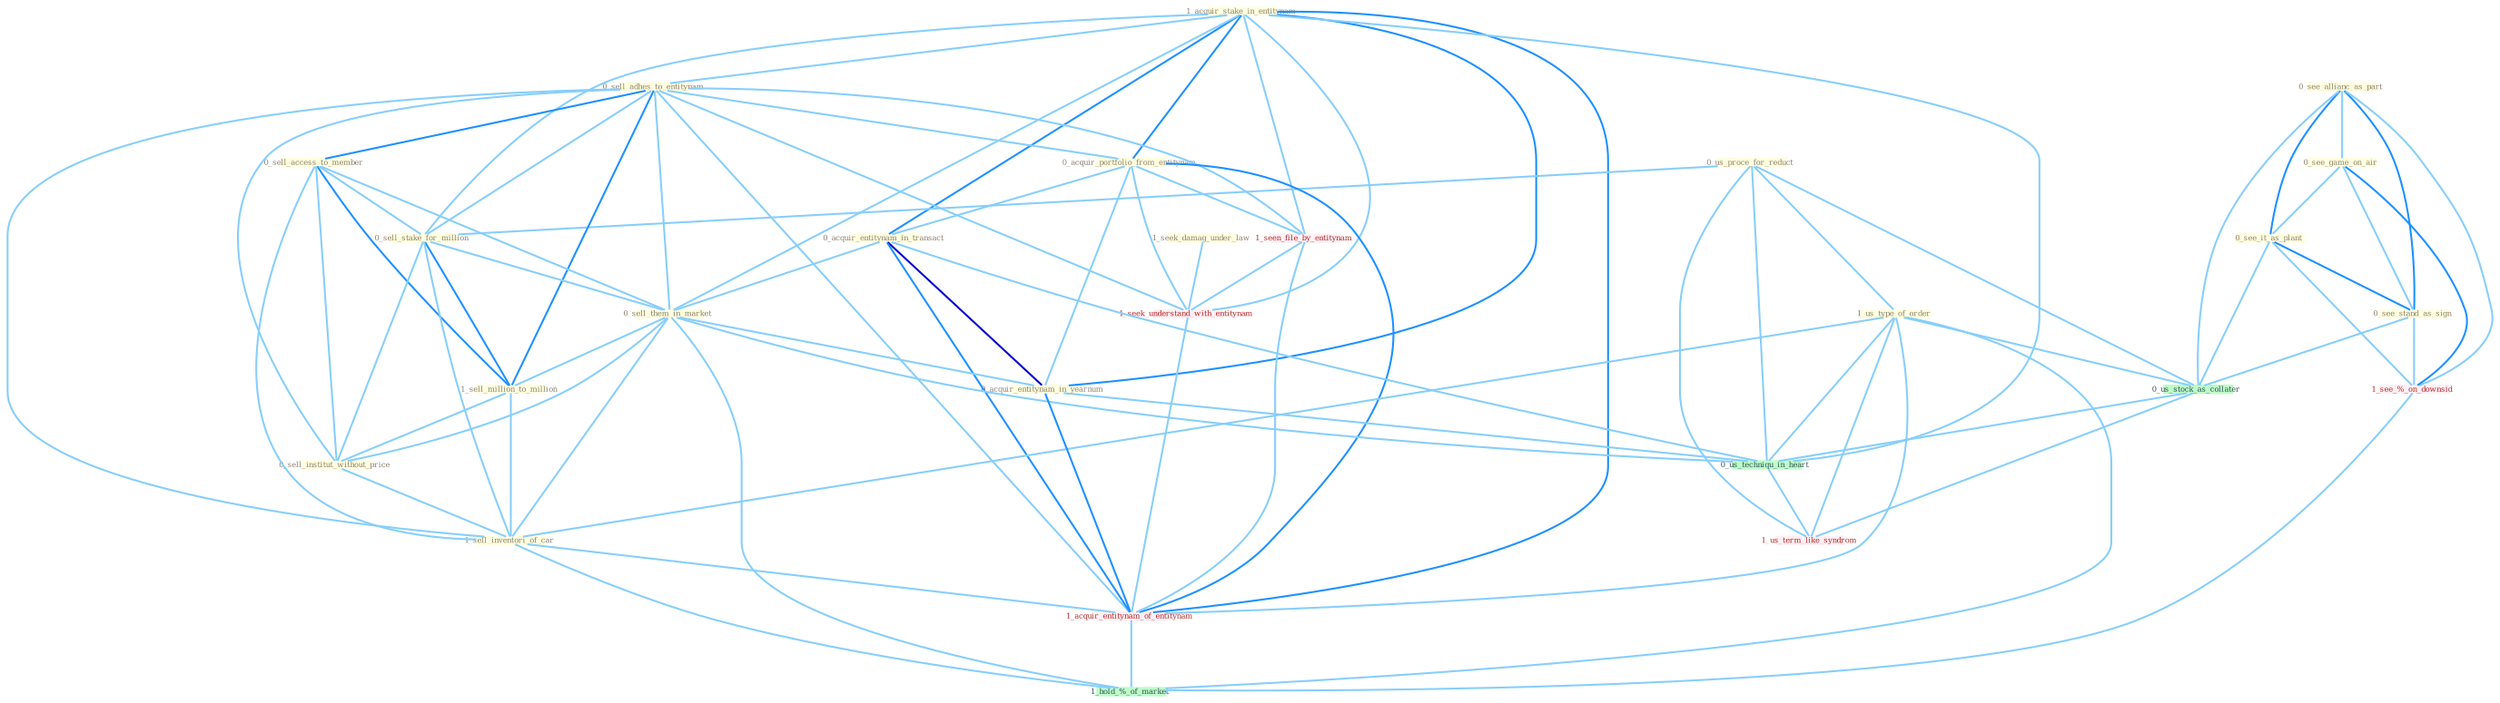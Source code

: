 Graph G{ 
    node
    [shape=polygon,style=filled,width=.5,height=.06,color="#BDFCC9",fixedsize=true,fontsize=4,
    fontcolor="#2f4f4f"];
    {node
    [color="#ffffe0", fontcolor="#8b7d6b"] "1_acquir_stake_in_entitynam " "0_see_allianc_as_part " "0_us_proce_for_reduct " "0_sell_adhes_to_entitynam " "0_acquir_portfolio_from_entitynam " "0_acquir_entitynam_in_transact " "0_see_game_on_air " "0_sell_access_to_member " "0_sell_stake_for_million " "1_seek_damag_under_law " "0_sell_them_in_market " "1_sell_million_to_million " "0_sell_institut_without_price " "1_us_type_of_order " "0_acquir_entitynam_in_yearnum " "1_sell_inventori_of_car " "0_see_it_as_plant " "0_see_stand_as_sign "}
{node [color="#fff0f5", fontcolor="#b22222"] "1_seen_file_by_entitynam " "1_seek_understand_with_entitynam " "1_acquir_entitynam_of_entitynam " "1_see_%_on_downsid " "1_us_term_like_syndrom "}
edge [color="#B0E2FF"];

	"1_acquir_stake_in_entitynam " -- "0_sell_adhes_to_entitynam " [w="1", color="#87cefa" ];
	"1_acquir_stake_in_entitynam " -- "0_acquir_portfolio_from_entitynam " [w="2", color="#1e90ff" , len=0.8];
	"1_acquir_stake_in_entitynam " -- "0_acquir_entitynam_in_transact " [w="2", color="#1e90ff" , len=0.8];
	"1_acquir_stake_in_entitynam " -- "0_sell_stake_for_million " [w="1", color="#87cefa" ];
	"1_acquir_stake_in_entitynam " -- "0_sell_them_in_market " [w="1", color="#87cefa" ];
	"1_acquir_stake_in_entitynam " -- "0_acquir_entitynam_in_yearnum " [w="2", color="#1e90ff" , len=0.8];
	"1_acquir_stake_in_entitynam " -- "1_seen_file_by_entitynam " [w="1", color="#87cefa" ];
	"1_acquir_stake_in_entitynam " -- "1_seek_understand_with_entitynam " [w="1", color="#87cefa" ];
	"1_acquir_stake_in_entitynam " -- "1_acquir_entitynam_of_entitynam " [w="2", color="#1e90ff" , len=0.8];
	"1_acquir_stake_in_entitynam " -- "0_us_techniqu_in_heart " [w="1", color="#87cefa" ];
	"0_see_allianc_as_part " -- "0_see_game_on_air " [w="1", color="#87cefa" ];
	"0_see_allianc_as_part " -- "0_see_it_as_plant " [w="2", color="#1e90ff" , len=0.8];
	"0_see_allianc_as_part " -- "0_see_stand_as_sign " [w="2", color="#1e90ff" , len=0.8];
	"0_see_allianc_as_part " -- "0_us_stock_as_collater " [w="1", color="#87cefa" ];
	"0_see_allianc_as_part " -- "1_see_%_on_downsid " [w="1", color="#87cefa" ];
	"0_us_proce_for_reduct " -- "0_sell_stake_for_million " [w="1", color="#87cefa" ];
	"0_us_proce_for_reduct " -- "1_us_type_of_order " [w="1", color="#87cefa" ];
	"0_us_proce_for_reduct " -- "0_us_stock_as_collater " [w="1", color="#87cefa" ];
	"0_us_proce_for_reduct " -- "0_us_techniqu_in_heart " [w="1", color="#87cefa" ];
	"0_us_proce_for_reduct " -- "1_us_term_like_syndrom " [w="1", color="#87cefa" ];
	"0_sell_adhes_to_entitynam " -- "0_acquir_portfolio_from_entitynam " [w="1", color="#87cefa" ];
	"0_sell_adhes_to_entitynam " -- "0_sell_access_to_member " [w="2", color="#1e90ff" , len=0.8];
	"0_sell_adhes_to_entitynam " -- "0_sell_stake_for_million " [w="1", color="#87cefa" ];
	"0_sell_adhes_to_entitynam " -- "0_sell_them_in_market " [w="1", color="#87cefa" ];
	"0_sell_adhes_to_entitynam " -- "1_sell_million_to_million " [w="2", color="#1e90ff" , len=0.8];
	"0_sell_adhes_to_entitynam " -- "0_sell_institut_without_price " [w="1", color="#87cefa" ];
	"0_sell_adhes_to_entitynam " -- "1_sell_inventori_of_car " [w="1", color="#87cefa" ];
	"0_sell_adhes_to_entitynam " -- "1_seen_file_by_entitynam " [w="1", color="#87cefa" ];
	"0_sell_adhes_to_entitynam " -- "1_seek_understand_with_entitynam " [w="1", color="#87cefa" ];
	"0_sell_adhes_to_entitynam " -- "1_acquir_entitynam_of_entitynam " [w="1", color="#87cefa" ];
	"0_acquir_portfolio_from_entitynam " -- "0_acquir_entitynam_in_transact " [w="1", color="#87cefa" ];
	"0_acquir_portfolio_from_entitynam " -- "0_acquir_entitynam_in_yearnum " [w="1", color="#87cefa" ];
	"0_acquir_portfolio_from_entitynam " -- "1_seen_file_by_entitynam " [w="1", color="#87cefa" ];
	"0_acquir_portfolio_from_entitynam " -- "1_seek_understand_with_entitynam " [w="1", color="#87cefa" ];
	"0_acquir_portfolio_from_entitynam " -- "1_acquir_entitynam_of_entitynam " [w="2", color="#1e90ff" , len=0.8];
	"0_acquir_entitynam_in_transact " -- "0_sell_them_in_market " [w="1", color="#87cefa" ];
	"0_acquir_entitynam_in_transact " -- "0_acquir_entitynam_in_yearnum " [w="3", color="#0000cd" , len=0.6];
	"0_acquir_entitynam_in_transact " -- "1_acquir_entitynam_of_entitynam " [w="2", color="#1e90ff" , len=0.8];
	"0_acquir_entitynam_in_transact " -- "0_us_techniqu_in_heart " [w="1", color="#87cefa" ];
	"0_see_game_on_air " -- "0_see_it_as_plant " [w="1", color="#87cefa" ];
	"0_see_game_on_air " -- "0_see_stand_as_sign " [w="1", color="#87cefa" ];
	"0_see_game_on_air " -- "1_see_%_on_downsid " [w="2", color="#1e90ff" , len=0.8];
	"0_sell_access_to_member " -- "0_sell_stake_for_million " [w="1", color="#87cefa" ];
	"0_sell_access_to_member " -- "0_sell_them_in_market " [w="1", color="#87cefa" ];
	"0_sell_access_to_member " -- "1_sell_million_to_million " [w="2", color="#1e90ff" , len=0.8];
	"0_sell_access_to_member " -- "0_sell_institut_without_price " [w="1", color="#87cefa" ];
	"0_sell_access_to_member " -- "1_sell_inventori_of_car " [w="1", color="#87cefa" ];
	"0_sell_stake_for_million " -- "0_sell_them_in_market " [w="1", color="#87cefa" ];
	"0_sell_stake_for_million " -- "1_sell_million_to_million " [w="2", color="#1e90ff" , len=0.8];
	"0_sell_stake_for_million " -- "0_sell_institut_without_price " [w="1", color="#87cefa" ];
	"0_sell_stake_for_million " -- "1_sell_inventori_of_car " [w="1", color="#87cefa" ];
	"1_seek_damag_under_law " -- "1_seek_understand_with_entitynam " [w="1", color="#87cefa" ];
	"0_sell_them_in_market " -- "1_sell_million_to_million " [w="1", color="#87cefa" ];
	"0_sell_them_in_market " -- "0_sell_institut_without_price " [w="1", color="#87cefa" ];
	"0_sell_them_in_market " -- "0_acquir_entitynam_in_yearnum " [w="1", color="#87cefa" ];
	"0_sell_them_in_market " -- "1_sell_inventori_of_car " [w="1", color="#87cefa" ];
	"0_sell_them_in_market " -- "0_us_techniqu_in_heart " [w="1", color="#87cefa" ];
	"0_sell_them_in_market " -- "1_hold_%_of_market " [w="1", color="#87cefa" ];
	"1_sell_million_to_million " -- "0_sell_institut_without_price " [w="1", color="#87cefa" ];
	"1_sell_million_to_million " -- "1_sell_inventori_of_car " [w="1", color="#87cefa" ];
	"0_sell_institut_without_price " -- "1_sell_inventori_of_car " [w="1", color="#87cefa" ];
	"1_us_type_of_order " -- "1_sell_inventori_of_car " [w="1", color="#87cefa" ];
	"1_us_type_of_order " -- "0_us_stock_as_collater " [w="1", color="#87cefa" ];
	"1_us_type_of_order " -- "1_acquir_entitynam_of_entitynam " [w="1", color="#87cefa" ];
	"1_us_type_of_order " -- "0_us_techniqu_in_heart " [w="1", color="#87cefa" ];
	"1_us_type_of_order " -- "1_us_term_like_syndrom " [w="1", color="#87cefa" ];
	"1_us_type_of_order " -- "1_hold_%_of_market " [w="1", color="#87cefa" ];
	"0_acquir_entitynam_in_yearnum " -- "1_acquir_entitynam_of_entitynam " [w="2", color="#1e90ff" , len=0.8];
	"0_acquir_entitynam_in_yearnum " -- "0_us_techniqu_in_heart " [w="1", color="#87cefa" ];
	"1_sell_inventori_of_car " -- "1_acquir_entitynam_of_entitynam " [w="1", color="#87cefa" ];
	"1_sell_inventori_of_car " -- "1_hold_%_of_market " [w="1", color="#87cefa" ];
	"0_see_it_as_plant " -- "0_see_stand_as_sign " [w="2", color="#1e90ff" , len=0.8];
	"0_see_it_as_plant " -- "0_us_stock_as_collater " [w="1", color="#87cefa" ];
	"0_see_it_as_plant " -- "1_see_%_on_downsid " [w="1", color="#87cefa" ];
	"0_see_stand_as_sign " -- "0_us_stock_as_collater " [w="1", color="#87cefa" ];
	"0_see_stand_as_sign " -- "1_see_%_on_downsid " [w="1", color="#87cefa" ];
	"1_seen_file_by_entitynam " -- "1_seek_understand_with_entitynam " [w="1", color="#87cefa" ];
	"1_seen_file_by_entitynam " -- "1_acquir_entitynam_of_entitynam " [w="1", color="#87cefa" ];
	"0_us_stock_as_collater " -- "0_us_techniqu_in_heart " [w="1", color="#87cefa" ];
	"0_us_stock_as_collater " -- "1_us_term_like_syndrom " [w="1", color="#87cefa" ];
	"1_seek_understand_with_entitynam " -- "1_acquir_entitynam_of_entitynam " [w="1", color="#87cefa" ];
	"1_acquir_entitynam_of_entitynam " -- "1_hold_%_of_market " [w="1", color="#87cefa" ];
	"0_us_techniqu_in_heart " -- "1_us_term_like_syndrom " [w="1", color="#87cefa" ];
	"1_see_%_on_downsid " -- "1_hold_%_of_market " [w="1", color="#87cefa" ];
}
